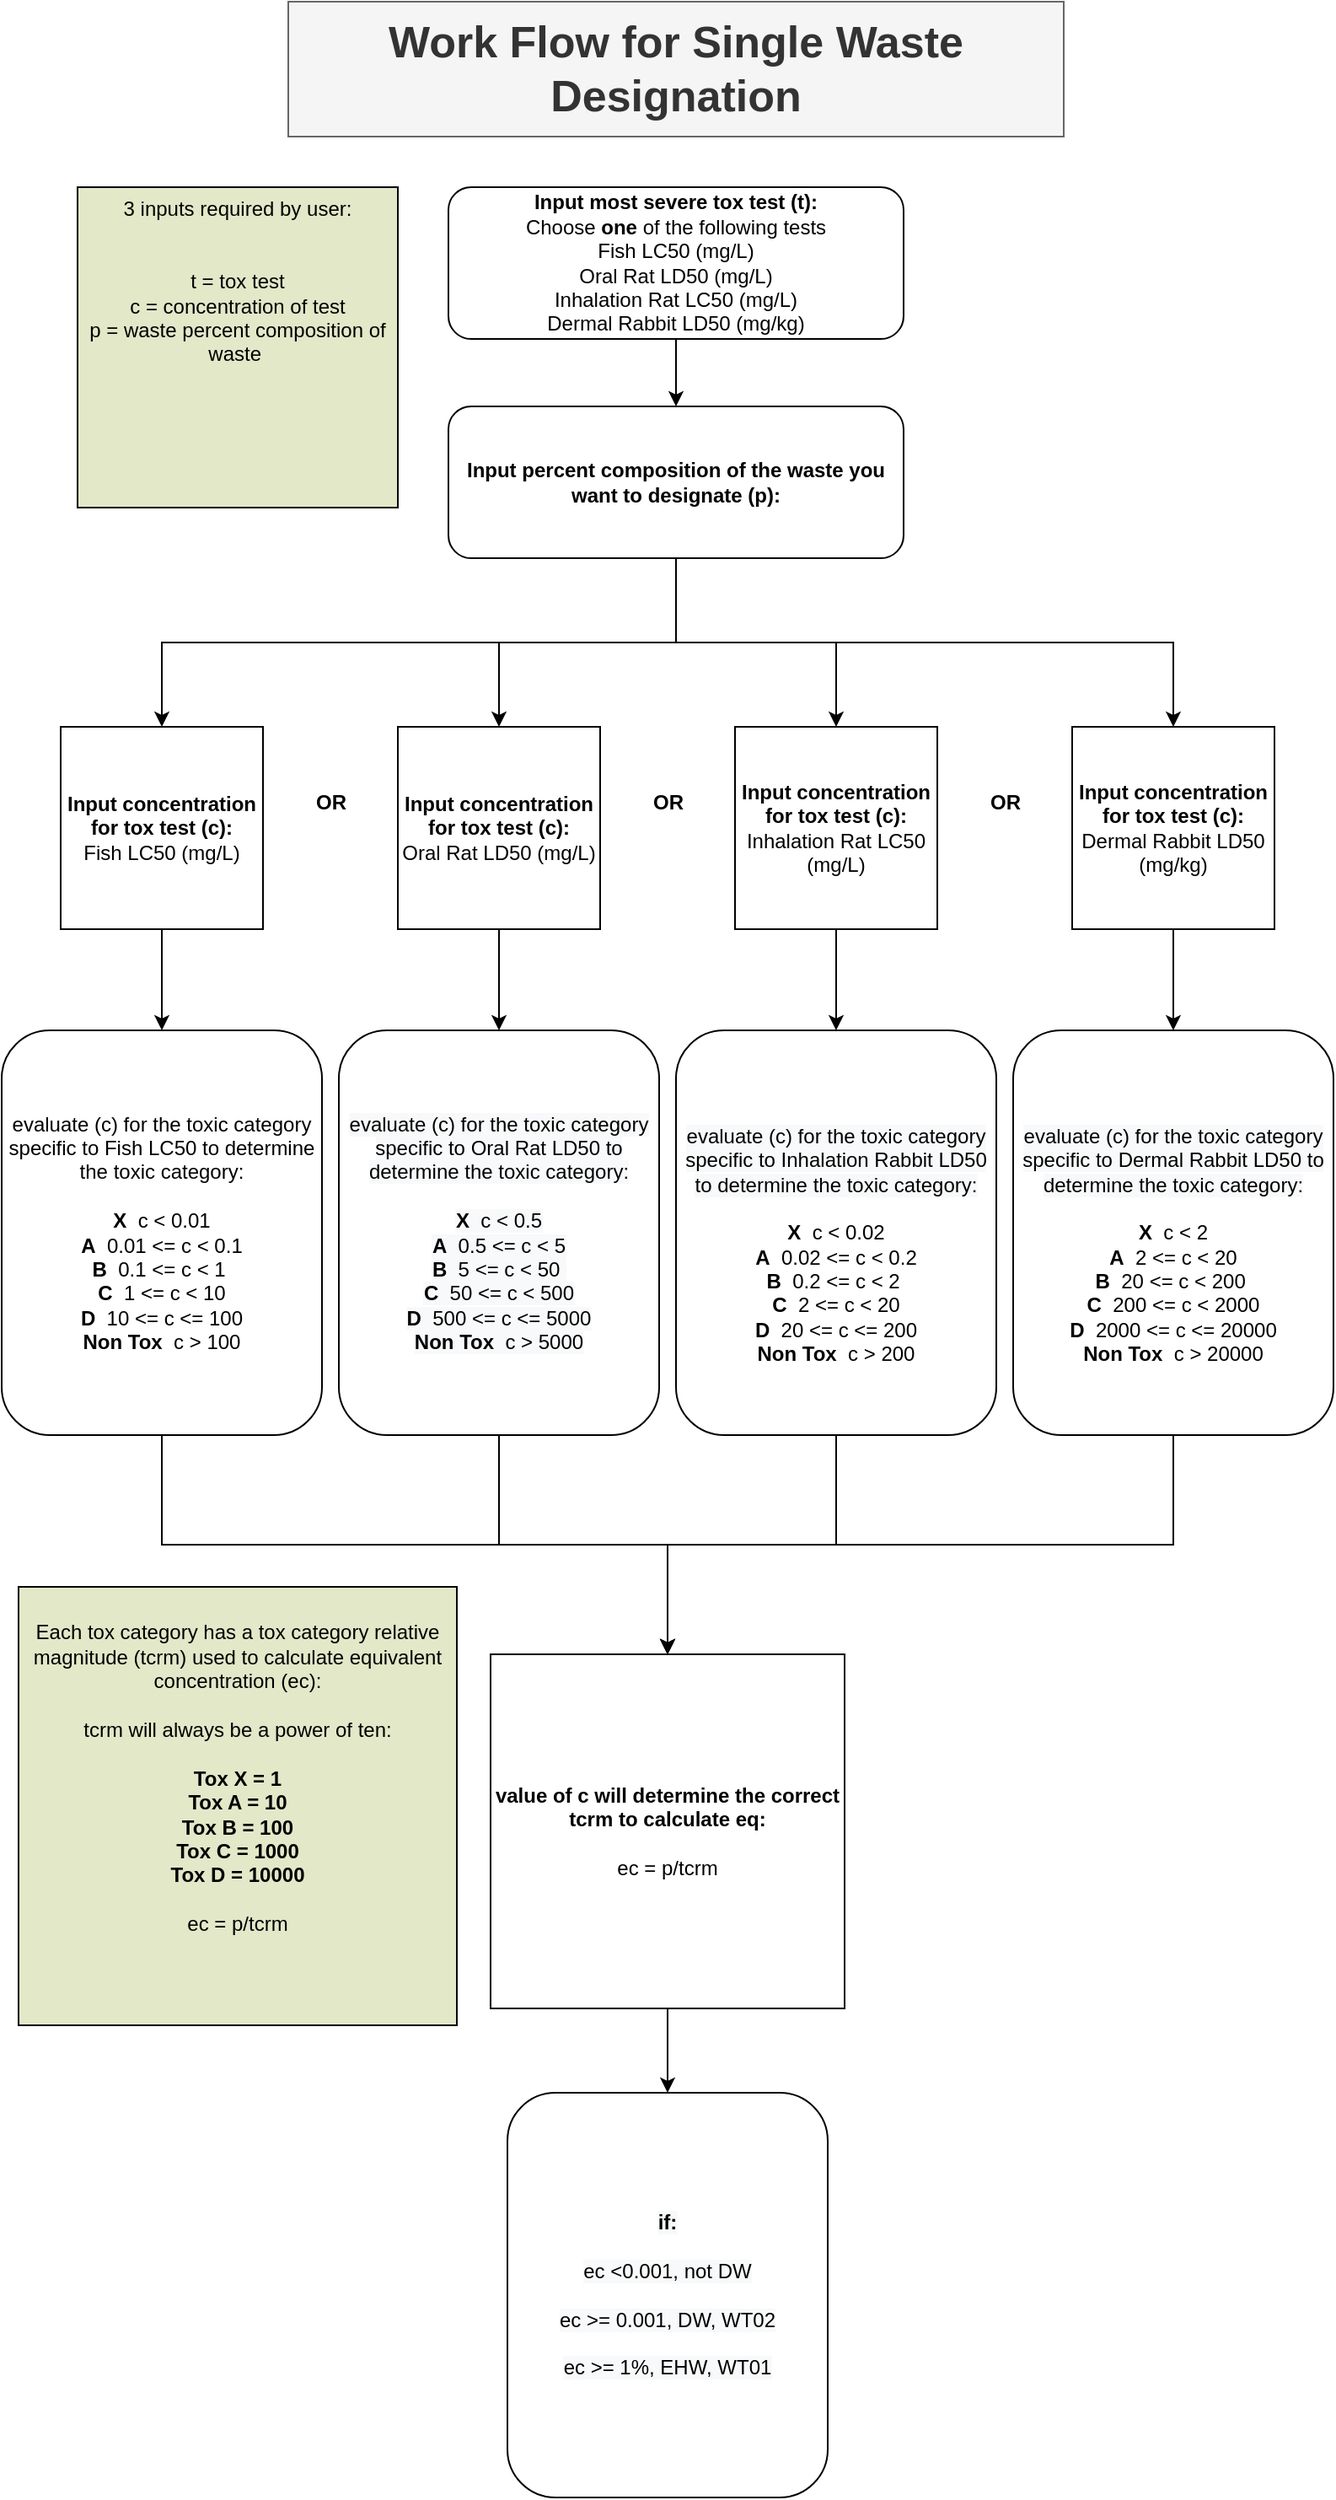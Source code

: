 <mxfile version="20.5.3" type="github">
  <diagram id="C5RBs43oDa-KdzZeNtuy" name="Page-1">
    <mxGraphModel dx="969" dy="517" grid="1" gridSize="10" guides="1" tooltips="1" connect="1" arrows="1" fold="1" page="1" pageScale="1" pageWidth="827" pageHeight="1169" math="0" shadow="0">
      <root>
        <object label="" id="WIyWlLk6GJQsqaUBKTNV-0">
          <mxCell />
        </object>
        <mxCell id="WIyWlLk6GJQsqaUBKTNV-1" parent="WIyWlLk6GJQsqaUBKTNV-0" />
        <mxCell id="hisnNMxdgOu7HTBm7NUZ-10" style="edgeStyle=orthogonalEdgeStyle;rounded=0;orthogonalLoop=1;jettySize=auto;html=1;exitX=0.5;exitY=1;exitDx=0;exitDy=0;entryX=0.5;entryY=0;entryDx=0;entryDy=0;" parent="WIyWlLk6GJQsqaUBKTNV-1" source="WIyWlLk6GJQsqaUBKTNV-3" target="hisnNMxdgOu7HTBm7NUZ-1" edge="1">
          <mxGeometry relative="1" as="geometry" />
        </mxCell>
        <mxCell id="hisnNMxdgOu7HTBm7NUZ-11" style="edgeStyle=orthogonalEdgeStyle;rounded=0;orthogonalLoop=1;jettySize=auto;html=1;exitX=0.5;exitY=1;exitDx=0;exitDy=0;entryX=0.5;entryY=0;entryDx=0;entryDy=0;" parent="WIyWlLk6GJQsqaUBKTNV-1" source="WIyWlLk6GJQsqaUBKTNV-3" target="hisnNMxdgOu7HTBm7NUZ-6" edge="1">
          <mxGeometry relative="1" as="geometry" />
        </mxCell>
        <mxCell id="hisnNMxdgOu7HTBm7NUZ-12" style="edgeStyle=orthogonalEdgeStyle;rounded=0;orthogonalLoop=1;jettySize=auto;html=1;exitX=0.5;exitY=1;exitDx=0;exitDy=0;entryX=0.5;entryY=0;entryDx=0;entryDy=0;" parent="WIyWlLk6GJQsqaUBKTNV-1" source="WIyWlLk6GJQsqaUBKTNV-3" target="hisnNMxdgOu7HTBm7NUZ-7" edge="1">
          <mxGeometry relative="1" as="geometry" />
        </mxCell>
        <mxCell id="hisnNMxdgOu7HTBm7NUZ-13" style="edgeStyle=orthogonalEdgeStyle;rounded=0;orthogonalLoop=1;jettySize=auto;html=1;exitX=0.5;exitY=1;exitDx=0;exitDy=0;entryX=0.5;entryY=0;entryDx=0;entryDy=0;" parent="WIyWlLk6GJQsqaUBKTNV-1" source="WIyWlLk6GJQsqaUBKTNV-3" target="hisnNMxdgOu7HTBm7NUZ-9" edge="1">
          <mxGeometry relative="1" as="geometry" />
        </mxCell>
        <mxCell id="WIyWlLk6GJQsqaUBKTNV-3" value="&lt;b&gt;Input percent composition&amp;nbsp;of the waste you want to designate (p):&lt;/b&gt;" style="rounded=1;whiteSpace=wrap;html=1;fontSize=12;glass=0;strokeWidth=1;shadow=0;" parent="WIyWlLk6GJQsqaUBKTNV-1" vertex="1">
          <mxGeometry x="270" y="290" width="270" height="90" as="geometry" />
        </mxCell>
        <mxCell id="hisnNMxdgOu7HTBm7NUZ-19" style="edgeStyle=orthogonalEdgeStyle;rounded=0;orthogonalLoop=1;jettySize=auto;html=1;exitX=0.5;exitY=1;exitDx=0;exitDy=0;entryX=0.5;entryY=0;entryDx=0;entryDy=0;" parent="WIyWlLk6GJQsqaUBKTNV-1" source="hisnNMxdgOu7HTBm7NUZ-1" target="hisnNMxdgOu7HTBm7NUZ-14" edge="1">
          <mxGeometry relative="1" as="geometry" />
        </mxCell>
        <mxCell id="hisnNMxdgOu7HTBm7NUZ-1" value="&lt;b&gt;Input concentration for tox test (c):&lt;/b&gt;&lt;br&gt;Fish LC50 (mg/L)" style="whiteSpace=wrap;html=1;aspect=fixed;" parent="WIyWlLk6GJQsqaUBKTNV-1" vertex="1">
          <mxGeometry x="40" y="480" width="120" height="120" as="geometry" />
        </mxCell>
        <mxCell id="hisnNMxdgOu7HTBm7NUZ-20" style="edgeStyle=orthogonalEdgeStyle;rounded=0;orthogonalLoop=1;jettySize=auto;html=1;exitX=0.5;exitY=1;exitDx=0;exitDy=0;entryX=0.5;entryY=0;entryDx=0;entryDy=0;" parent="WIyWlLk6GJQsqaUBKTNV-1" source="hisnNMxdgOu7HTBm7NUZ-6" target="hisnNMxdgOu7HTBm7NUZ-15" edge="1">
          <mxGeometry relative="1" as="geometry" />
        </mxCell>
        <mxCell id="hisnNMxdgOu7HTBm7NUZ-6" value="&lt;b&gt;Input concentration for tox test (c):&lt;/b&gt;&lt;br&gt;Oral Rat LD50 (mg/L)" style="whiteSpace=wrap;html=1;aspect=fixed;" parent="WIyWlLk6GJQsqaUBKTNV-1" vertex="1">
          <mxGeometry x="240" y="480" width="120" height="120" as="geometry" />
        </mxCell>
        <mxCell id="hisnNMxdgOu7HTBm7NUZ-21" value="" style="edgeStyle=orthogonalEdgeStyle;rounded=0;orthogonalLoop=1;jettySize=auto;html=1;" parent="WIyWlLk6GJQsqaUBKTNV-1" source="hisnNMxdgOu7HTBm7NUZ-7" target="hisnNMxdgOu7HTBm7NUZ-16" edge="1">
          <mxGeometry relative="1" as="geometry" />
        </mxCell>
        <mxCell id="hisnNMxdgOu7HTBm7NUZ-7" value="&lt;b&gt;Input concentration for tox test (c):&lt;/b&gt;&lt;br&gt;Inhalation Rat LC50 (mg/L)" style="whiteSpace=wrap;html=1;aspect=fixed;" parent="WIyWlLk6GJQsqaUBKTNV-1" vertex="1">
          <mxGeometry x="440" y="480" width="120" height="120" as="geometry" />
        </mxCell>
        <mxCell id="hisnNMxdgOu7HTBm7NUZ-22" style="edgeStyle=orthogonalEdgeStyle;rounded=0;orthogonalLoop=1;jettySize=auto;html=1;exitX=0.5;exitY=1;exitDx=0;exitDy=0;entryX=0.5;entryY=0;entryDx=0;entryDy=0;" parent="WIyWlLk6GJQsqaUBKTNV-1" source="hisnNMxdgOu7HTBm7NUZ-9" target="hisnNMxdgOu7HTBm7NUZ-17" edge="1">
          <mxGeometry relative="1" as="geometry" />
        </mxCell>
        <mxCell id="hisnNMxdgOu7HTBm7NUZ-9" value="&lt;b&gt;Input concentration for tox test (c):&lt;/b&gt;&lt;br&gt;Dermal Rabbit LD50 (mg/kg)" style="whiteSpace=wrap;html=1;aspect=fixed;" parent="WIyWlLk6GJQsqaUBKTNV-1" vertex="1">
          <mxGeometry x="640" y="480" width="120" height="120" as="geometry" />
        </mxCell>
        <mxCell id="KfqGl5C0O2Rxw6Uisgew-14" style="edgeStyle=orthogonalEdgeStyle;rounded=0;orthogonalLoop=1;jettySize=auto;html=1;exitX=0.5;exitY=1;exitDx=0;exitDy=0;entryX=0.5;entryY=0;entryDx=0;entryDy=0;fontSize=12;fontColor=default;" edge="1" parent="WIyWlLk6GJQsqaUBKTNV-1" source="hisnNMxdgOu7HTBm7NUZ-14" target="KfqGl5C0O2Rxw6Uisgew-13">
          <mxGeometry relative="1" as="geometry" />
        </mxCell>
        <mxCell id="hisnNMxdgOu7HTBm7NUZ-14" value="evaluate (c) for the toxic category specific to Fish LC50 to determine the toxic category:&lt;br&gt;&lt;br&gt;&lt;b&gt;X&lt;/b&gt;&amp;nbsp; c &amp;lt; 0.01&lt;br&gt;&lt;b&gt;A&lt;/b&gt;&amp;nbsp; 0.01 &amp;lt;= c &amp;lt; 0.1&lt;br&gt;&lt;b&gt;B&lt;/b&gt;&amp;nbsp; 0.1 &amp;lt;= c &amp;lt; 1&amp;nbsp;&lt;br&gt;&lt;b&gt;C&lt;/b&gt;&amp;nbsp; 1 &amp;lt;= c &amp;lt; 10&lt;br&gt;&lt;b&gt;D&lt;/b&gt;&amp;nbsp; 10 &amp;lt;= c &amp;lt;= 100&lt;br&gt;&lt;b&gt;Non Tox&amp;nbsp; &lt;/b&gt;c &amp;gt; 100" style="rounded=1;whiteSpace=wrap;html=1;" parent="WIyWlLk6GJQsqaUBKTNV-1" vertex="1">
          <mxGeometry x="5" y="660" width="190" height="240" as="geometry" />
        </mxCell>
        <mxCell id="KfqGl5C0O2Rxw6Uisgew-15" style="edgeStyle=orthogonalEdgeStyle;rounded=0;orthogonalLoop=1;jettySize=auto;html=1;exitX=0.5;exitY=1;exitDx=0;exitDy=0;fontSize=12;fontColor=default;" edge="1" parent="WIyWlLk6GJQsqaUBKTNV-1" source="hisnNMxdgOu7HTBm7NUZ-15" target="KfqGl5C0O2Rxw6Uisgew-13">
          <mxGeometry relative="1" as="geometry" />
        </mxCell>
        <mxCell id="hisnNMxdgOu7HTBm7NUZ-15" value="&lt;span style=&quot;color: rgb(0, 0, 0); font-family: Helvetica; font-size: 12px; font-style: normal; font-variant-ligatures: normal; font-variant-caps: normal; font-weight: 400; letter-spacing: normal; orphans: 2; text-align: center; text-indent: 0px; text-transform: none; widows: 2; word-spacing: 0px; -webkit-text-stroke-width: 0px; background-color: rgb(248, 249, 250); text-decoration-thickness: initial; text-decoration-style: initial; text-decoration-color: initial; float: none; display: inline !important;&quot;&gt;evaluate (c) for the toxic category specific to Oral Rat LD50 to determine the toxic category:&lt;br&gt;&lt;br&gt;&lt;b&gt;X&lt;/b&gt;&amp;nbsp; c &amp;lt; 0.5&lt;br&gt;&lt;b&gt;A&lt;/b&gt;&amp;nbsp; 0.5 &amp;lt;= c &amp;lt; 5&lt;br&gt;&lt;b&gt;B&lt;/b&gt;&amp;nbsp; 5 &amp;lt;= c &amp;lt; 50&amp;nbsp;&lt;br&gt;&lt;b&gt;C&lt;/b&gt;&amp;nbsp; 50 &amp;lt;= c &amp;lt; 500&lt;br&gt;&lt;b&gt;D&lt;/b&gt;&amp;nbsp; 500 &amp;lt;= c &amp;lt;= 5000&lt;br&gt;&lt;b&gt;Non Tox&amp;nbsp;&amp;nbsp;&lt;/b&gt;c &amp;gt; 5000&lt;br&gt;&lt;/span&gt;" style="rounded=1;whiteSpace=wrap;html=1;" parent="WIyWlLk6GJQsqaUBKTNV-1" vertex="1">
          <mxGeometry x="205" y="660" width="190" height="240" as="geometry" />
        </mxCell>
        <mxCell id="KfqGl5C0O2Rxw6Uisgew-19" style="edgeStyle=orthogonalEdgeStyle;rounded=0;orthogonalLoop=1;jettySize=auto;html=1;exitX=0.5;exitY=1;exitDx=0;exitDy=0;fontSize=12;fontColor=default;entryX=0.5;entryY=0;entryDx=0;entryDy=0;" edge="1" parent="WIyWlLk6GJQsqaUBKTNV-1" source="hisnNMxdgOu7HTBm7NUZ-16" target="KfqGl5C0O2Rxw6Uisgew-13">
          <mxGeometry relative="1" as="geometry">
            <mxPoint x="400" y="910" as="targetPoint" />
          </mxGeometry>
        </mxCell>
        <mxCell id="hisnNMxdgOu7HTBm7NUZ-16" value="&lt;br&gt;&lt;span style=&quot;color: rgb(0, 0, 0); font-family: Helvetica; font-size: 12px; font-style: normal; font-variant-ligatures: normal; font-variant-caps: normal; font-weight: 400; letter-spacing: normal; orphans: 2; text-align: center; text-indent: 0px; text-transform: none; widows: 2; word-spacing: 0px; -webkit-text-stroke-width: 0px; background-color: rgb(248, 249, 250); text-decoration-thickness: initial; text-decoration-style: initial; text-decoration-color: initial; float: none; display: inline !important;&quot;&gt;evaluate (c) for the toxic category specific to Inhalation Rabbit LD50 to determine the toxic category:&lt;br&gt;&lt;/span&gt;&lt;br&gt;&lt;b&gt;X&lt;/b&gt;&amp;nbsp; c &amp;lt; 0.02&lt;br&gt;&lt;b&gt;A&lt;/b&gt;&amp;nbsp; 0.02 &amp;lt;= c &amp;lt; 0.2&lt;br&gt;&lt;b&gt;B&lt;/b&gt;&amp;nbsp; 0.2 &amp;lt;= c &amp;lt; 2&amp;nbsp;&lt;br&gt;&lt;b&gt;C&lt;/b&gt;&amp;nbsp; 2 &amp;lt;= c &amp;lt; 20&lt;br&gt;&lt;b&gt;D&lt;/b&gt;&amp;nbsp; 20 &amp;lt;= c &amp;lt;= 200&lt;br&gt;&lt;b&gt;Non Tox&amp;nbsp;&amp;nbsp;&lt;/b&gt;c &amp;gt; 200" style="rounded=1;whiteSpace=wrap;html=1;" parent="WIyWlLk6GJQsqaUBKTNV-1" vertex="1">
          <mxGeometry x="405" y="660" width="190" height="240" as="geometry" />
        </mxCell>
        <mxCell id="KfqGl5C0O2Rxw6Uisgew-21" style="edgeStyle=orthogonalEdgeStyle;rounded=0;orthogonalLoop=1;jettySize=auto;html=1;exitX=0.5;exitY=1;exitDx=0;exitDy=0;fontSize=12;fontColor=default;entryX=0.5;entryY=0;entryDx=0;entryDy=0;" edge="1" parent="WIyWlLk6GJQsqaUBKTNV-1" source="hisnNMxdgOu7HTBm7NUZ-17" target="KfqGl5C0O2Rxw6Uisgew-13">
          <mxGeometry relative="1" as="geometry">
            <mxPoint x="400" y="910" as="targetPoint" />
          </mxGeometry>
        </mxCell>
        <mxCell id="hisnNMxdgOu7HTBm7NUZ-17" value="&lt;br&gt;&lt;span style=&quot;color: rgb(0, 0, 0); font-family: Helvetica; font-size: 12px; font-style: normal; font-variant-ligatures: normal; font-variant-caps: normal; font-weight: 400; letter-spacing: normal; orphans: 2; text-align: center; text-indent: 0px; text-transform: none; widows: 2; word-spacing: 0px; -webkit-text-stroke-width: 0px; background-color: rgb(248, 249, 250); text-decoration-thickness: initial; text-decoration-style: initial; text-decoration-color: initial; float: none; display: inline !important;&quot;&gt;evaluate (c) for the toxic category specific to Dermal Rabbit LD50 to determine the toxic category:&lt;br&gt;&lt;/span&gt;&lt;br&gt;&lt;b&gt;X&lt;/b&gt;&amp;nbsp; c &amp;lt; 2&lt;br&gt;&lt;b&gt;A&lt;/b&gt;&amp;nbsp; 2 &amp;lt;= c &amp;lt; 20&lt;br&gt;&lt;b&gt;B&lt;/b&gt;&amp;nbsp; 20 &amp;lt;= c &amp;lt; 200&amp;nbsp;&lt;br&gt;&lt;b&gt;C&lt;/b&gt;&amp;nbsp; 200 &amp;lt;= c &amp;lt; 2000&lt;br&gt;&lt;b&gt;D&lt;/b&gt;&amp;nbsp; 2000 &amp;lt;= c &amp;lt;= 20000&lt;br&gt;&lt;b&gt;Non Tox&amp;nbsp;&amp;nbsp;&lt;/b&gt;c &amp;gt; 20000" style="rounded=1;whiteSpace=wrap;html=1;" parent="WIyWlLk6GJQsqaUBKTNV-1" vertex="1">
          <mxGeometry x="605" y="660" width="190" height="240" as="geometry" />
        </mxCell>
        <mxCell id="hisnNMxdgOu7HTBm7NUZ-31" style="edgeStyle=orthogonalEdgeStyle;rounded=0;orthogonalLoop=1;jettySize=auto;html=1;exitX=0.5;exitY=1;exitDx=0;exitDy=0;entryX=0.5;entryY=0;entryDx=0;entryDy=0;" parent="WIyWlLk6GJQsqaUBKTNV-1" source="hisnNMxdgOu7HTBm7NUZ-28" target="WIyWlLk6GJQsqaUBKTNV-3" edge="1">
          <mxGeometry relative="1" as="geometry" />
        </mxCell>
        <mxCell id="hisnNMxdgOu7HTBm7NUZ-28" value="&lt;b&gt;Input most severe tox test (t):&lt;/b&gt;&lt;br&gt;Choose &lt;b&gt;one &lt;/b&gt;of the following tests&lt;br&gt;Fish LC50 (mg/L)&lt;br&gt;Oral Rat LD50 (mg/L)&lt;br&gt;Inhalation Rat LC50 (mg/L)&lt;br&gt;Dermal Rabbit LD50 (mg/kg)" style="rounded=1;whiteSpace=wrap;html=1;fontSize=12;glass=0;strokeWidth=1;shadow=0;" parent="WIyWlLk6GJQsqaUBKTNV-1" vertex="1">
          <mxGeometry x="270" y="160" width="270" height="90" as="geometry" />
        </mxCell>
        <mxCell id="hisnNMxdgOu7HTBm7NUZ-36" value="OR" style="text;html=1;align=center;verticalAlign=middle;resizable=0;points=[];autosize=1;strokeColor=none;fillColor=none;fontStyle=1" parent="WIyWlLk6GJQsqaUBKTNV-1" vertex="1">
          <mxGeometry x="580" y="510" width="40" height="30" as="geometry" />
        </mxCell>
        <mxCell id="KfqGl5C0O2Rxw6Uisgew-1" value="&lt;font size=&quot;1&quot; style=&quot;&quot;&gt;&lt;b style=&quot;font-size: 26px;&quot;&gt;Work Flow for Single Waste Designation&lt;/b&gt;&lt;/font&gt;" style="rounded=0;whiteSpace=wrap;html=1;fillColor=#f5f5f5;fontColor=#333333;strokeColor=#666666;" vertex="1" parent="WIyWlLk6GJQsqaUBKTNV-1">
          <mxGeometry x="175" y="50" width="460" height="80" as="geometry" />
        </mxCell>
        <mxCell id="KfqGl5C0O2Rxw6Uisgew-2" value="OR" style="text;html=1;align=center;verticalAlign=middle;resizable=0;points=[];autosize=1;strokeColor=none;fillColor=none;fontStyle=1" vertex="1" parent="WIyWlLk6GJQsqaUBKTNV-1">
          <mxGeometry x="380" y="510" width="40" height="30" as="geometry" />
        </mxCell>
        <mxCell id="KfqGl5C0O2Rxw6Uisgew-3" value="OR" style="text;html=1;align=center;verticalAlign=middle;resizable=0;points=[];autosize=1;strokeColor=none;fillColor=none;fontStyle=1" vertex="1" parent="WIyWlLk6GJQsqaUBKTNV-1">
          <mxGeometry x="180" y="510" width="40" height="30" as="geometry" />
        </mxCell>
        <mxCell id="KfqGl5C0O2Rxw6Uisgew-9" value="&lt;br style=&quot;font-size: 12px;&quot;&gt;Each tox category has a tox category relative magnitude (tcrm) used to calculate equivalent concentration (ec):&lt;br&gt;&lt;br&gt;tcrm will always be a power of ten:&lt;br&gt;&lt;br&gt;&lt;b&gt;Tox X = 1&lt;/b&gt;&lt;br&gt;&lt;b&gt;Tox A = 10&lt;/b&gt;&lt;br&gt;&lt;b&gt;Tox&amp;nbsp;&lt;/b&gt;&lt;b&gt;B = 100&lt;/b&gt;&lt;br&gt;&lt;b&gt;Tox&amp;nbsp;&lt;/b&gt;&lt;b&gt;C = 1000&lt;/b&gt;&lt;br&gt;&lt;b&gt;Tox&amp;nbsp;&lt;/b&gt;&lt;b&gt;D = 10000&lt;/b&gt;&lt;br&gt;&lt;br&gt;ec = p/tcrm" style="aspect=fixed;fontSize=12;verticalAlign=top;align=center;spacing=1;html=1;whiteSpace=wrap;fillColor=#E2E8C8;" vertex="1" parent="WIyWlLk6GJQsqaUBKTNV-1">
          <mxGeometry x="15" y="990" width="260" height="260" as="geometry" />
        </mxCell>
        <mxCell id="KfqGl5C0O2Rxw6Uisgew-10" value="3 inputs required by user:&#xa;&#xa;&#xa;t = tox test&#xa;c = concentration of test&#xa;p = waste percent composition of waste " style="aspect=fixed;fontSize=12;verticalAlign=top;align=center;spacing=1;whiteSpace=wrap;fillColor=#E2E8C8;fontColor=default;labelBackgroundColor=none;" vertex="1" parent="WIyWlLk6GJQsqaUBKTNV-1">
          <mxGeometry x="50" y="160" width="190" height="190" as="geometry" />
        </mxCell>
        <mxCell id="KfqGl5C0O2Rxw6Uisgew-11" value="&lt;span style=&quot;color: rgb(0, 0, 0); font-family: Helvetica; font-size: 12px; font-style: normal; font-variant-ligatures: normal; font-variant-caps: normal; letter-spacing: normal; orphans: 2; text-align: center; text-indent: 0px; text-transform: none; widows: 2; word-spacing: 0px; -webkit-text-stroke-width: 0px; background-color: rgb(248, 249, 250); text-decoration-thickness: initial; text-decoration-style: initial; text-decoration-color: initial; float: none; display: inline !important;&quot;&gt;&lt;b&gt;if:&lt;/b&gt;&lt;br&gt;&lt;br&gt;ec &amp;lt;0.001, not DW&lt;br&gt;&lt;br&gt;ec &amp;gt;= 0.001, DW, WT02&lt;br&gt;&lt;br&gt;ec &amp;gt;= 1%, EHW, WT01&lt;br&gt;&lt;/span&gt;" style="rounded=1;whiteSpace=wrap;html=1;" vertex="1" parent="WIyWlLk6GJQsqaUBKTNV-1">
          <mxGeometry x="305" y="1290" width="190" height="240" as="geometry" />
        </mxCell>
        <mxCell id="KfqGl5C0O2Rxw6Uisgew-22" style="edgeStyle=orthogonalEdgeStyle;rounded=0;orthogonalLoop=1;jettySize=auto;html=1;exitX=0.5;exitY=1;exitDx=0;exitDy=0;entryX=0.5;entryY=0;entryDx=0;entryDy=0;fontSize=12;fontColor=default;" edge="1" parent="WIyWlLk6GJQsqaUBKTNV-1" source="KfqGl5C0O2Rxw6Uisgew-13" target="KfqGl5C0O2Rxw6Uisgew-11">
          <mxGeometry relative="1" as="geometry" />
        </mxCell>
        <mxCell id="KfqGl5C0O2Rxw6Uisgew-13" value="&lt;b&gt;value of c will determine the correct tcrm to calculate eq:&lt;/b&gt;&lt;br&gt;&lt;br&gt;ec = p/tcrm" style="whiteSpace=wrap;html=1;aspect=fixed;" vertex="1" parent="WIyWlLk6GJQsqaUBKTNV-1">
          <mxGeometry x="295" y="1030" width="210" height="210" as="geometry" />
        </mxCell>
      </root>
    </mxGraphModel>
  </diagram>
</mxfile>
